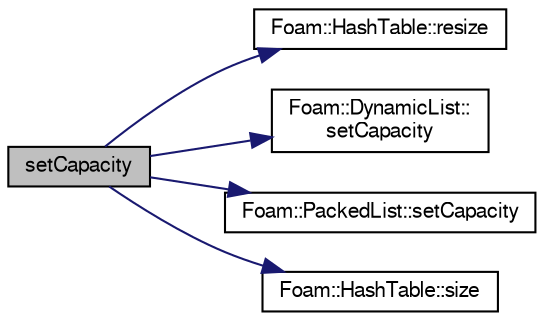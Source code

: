digraph "setCapacity"
{
  bgcolor="transparent";
  edge [fontname="FreeSans",fontsize="10",labelfontname="FreeSans",labelfontsize="10"];
  node [fontname="FreeSans",fontsize="10",shape=record];
  rankdir="LR";
  Node1168 [label="setCapacity",height=0.2,width=0.4,color="black", fillcolor="grey75", style="filled", fontcolor="black"];
  Node1168 -> Node1169 [color="midnightblue",fontsize="10",style="solid",fontname="FreeSans"];
  Node1169 [label="Foam::HashTable::resize",height=0.2,width=0.4,color="black",URL="$a25702.html#ae697ea15032f01f89988bb8ada677832",tooltip="Resize the hash table for efficiency. "];
  Node1168 -> Node1170 [color="midnightblue",fontsize="10",style="solid",fontname="FreeSans"];
  Node1170 [label="Foam::DynamicList::\lsetCapacity",height=0.2,width=0.4,color="black",URL="$a25890.html#a3769bf93f15609625d62b693c566bcd1",tooltip="Alter the size of the underlying storage. "];
  Node1168 -> Node1171 [color="midnightblue",fontsize="10",style="solid",fontname="FreeSans"];
  Node1171 [label="Foam::PackedList::setCapacity",height=0.2,width=0.4,color="black",URL="$a25938.html#a3769bf93f15609625d62b693c566bcd1",tooltip="Alter the size of the underlying storage. "];
  Node1168 -> Node1172 [color="midnightblue",fontsize="10",style="solid",fontname="FreeSans"];
  Node1172 [label="Foam::HashTable::size",height=0.2,width=0.4,color="black",URL="$a25702.html#a47b3bf30da1eb3ab8076b5fbe00e0494",tooltip="Return number of elements in table. "];
}
